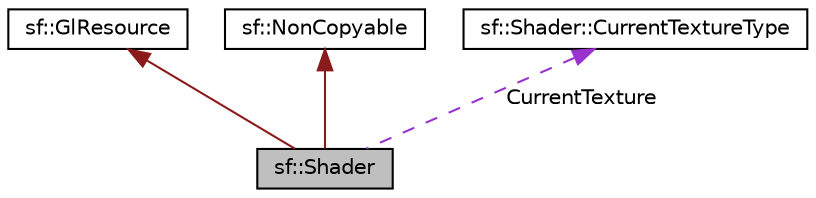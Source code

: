 digraph "sf::Shader"
{
  edge [fontname="Helvetica",fontsize="10",labelfontname="Helvetica",labelfontsize="10"];
  node [fontname="Helvetica",fontsize="10",shape=record];
  Node3 [label="sf::Shader",height=0.2,width=0.4,color="black", fillcolor="grey75", style="filled", fontcolor="black"];
  Node4 -> Node3 [dir="back",color="firebrick4",fontsize="10",style="solid"];
  Node4 [label="sf::GlResource",height=0.2,width=0.4,color="black", fillcolor="white", style="filled",URL="$classsf_1_1_gl_resource.html",tooltip="Base class for classes that require an OpenGL context. "];
  Node5 -> Node3 [dir="back",color="firebrick4",fontsize="10",style="solid"];
  Node5 [label="sf::NonCopyable",height=0.2,width=0.4,color="black", fillcolor="white", style="filled",URL="$classsf_1_1_non_copyable.html",tooltip="Utility class that makes any derived class non-copyable. "];
  Node6 -> Node3 [dir="back",color="darkorchid3",fontsize="10",style="dashed",label=" CurrentTexture" ];
  Node6 [label="sf::Shader::CurrentTextureType",height=0.2,width=0.4,color="black", fillcolor="white", style="filled",URL="$structsf_1_1_shader_1_1_current_texture_type.html",tooltip="Special type that can be passed to setUniform(), and that represents the texture of the object being ..."];
}
